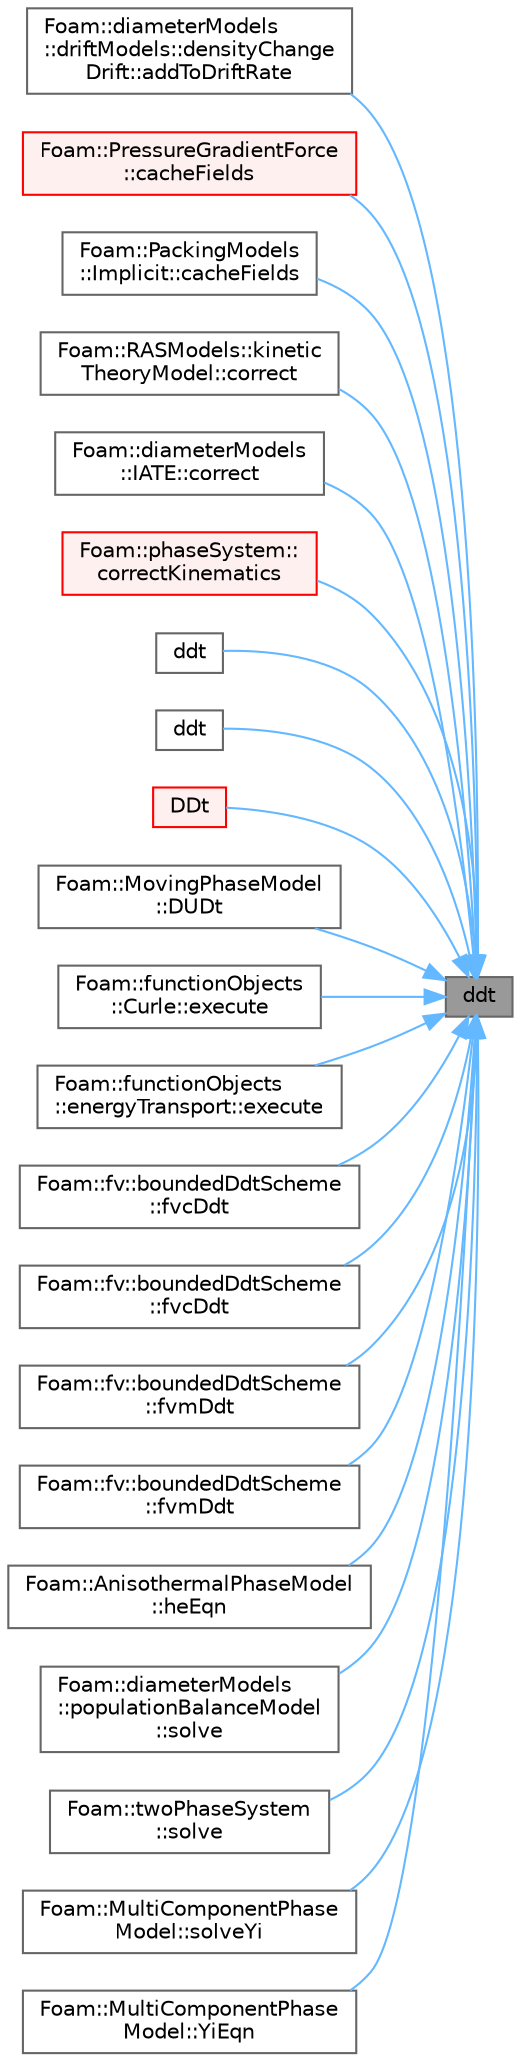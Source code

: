digraph "ddt"
{
 // LATEX_PDF_SIZE
  bgcolor="transparent";
  edge [fontname=Helvetica,fontsize=10,labelfontname=Helvetica,labelfontsize=10];
  node [fontname=Helvetica,fontsize=10,shape=box,height=0.2,width=0.4];
  rankdir="RL";
  Node1 [id="Node000001",label="ddt",height=0.2,width=0.4,color="gray40", fillcolor="grey60", style="filled", fontcolor="black",tooltip=" "];
  Node1 -> Node2 [id="edge1_Node000001_Node000002",dir="back",color="steelblue1",style="solid",tooltip=" "];
  Node2 [id="Node000002",label="Foam::diameterModels\l::driftModels::densityChange\lDrift::addToDriftRate",height=0.2,width=0.4,color="grey40", fillcolor="white", style="filled",URL="$classFoam_1_1diameterModels_1_1driftModels_1_1densityChangeDrift.html#a5edc4db82981c9b4947dfa4c3ba9edbc",tooltip=" "];
  Node1 -> Node3 [id="edge2_Node000001_Node000003",dir="back",color="steelblue1",style="solid",tooltip=" "];
  Node3 [id="Node000003",label="Foam::PressureGradientForce\l::cacheFields",height=0.2,width=0.4,color="red", fillcolor="#FFF0F0", style="filled",URL="$classFoam_1_1PressureGradientForce.html#a6005414ac27ae3e0b5a783ba216c1906",tooltip=" "];
  Node1 -> Node5 [id="edge3_Node000001_Node000005",dir="back",color="steelblue1",style="solid",tooltip=" "];
  Node5 [id="Node000005",label="Foam::PackingModels\l::Implicit::cacheFields",height=0.2,width=0.4,color="grey40", fillcolor="white", style="filled",URL="$classFoam_1_1PackingModels_1_1Implicit.html#a6005414ac27ae3e0b5a783ba216c1906",tooltip=" "];
  Node1 -> Node6 [id="edge4_Node000001_Node000006",dir="back",color="steelblue1",style="solid",tooltip=" "];
  Node6 [id="Node000006",label="Foam::RASModels::kinetic\lTheoryModel::correct",height=0.2,width=0.4,color="grey40", fillcolor="white", style="filled",URL="$classFoam_1_1RASModels_1_1kineticTheoryModel.html#a3ae44b28050c3aa494c1d8e18cf618c1",tooltip=" "];
  Node1 -> Node7 [id="edge5_Node000001_Node000007",dir="back",color="steelblue1",style="solid",tooltip=" "];
  Node7 [id="Node000007",label="Foam::diameterModels\l::IATE::correct",height=0.2,width=0.4,color="grey40", fillcolor="white", style="filled",URL="$classFoam_1_1diameterModels_1_1IATE.html#a3ae44b28050c3aa494c1d8e18cf618c1",tooltip=" "];
  Node1 -> Node8 [id="edge6_Node000001_Node000008",dir="back",color="steelblue1",style="solid",tooltip=" "];
  Node8 [id="Node000008",label="Foam::phaseSystem::\lcorrectKinematics",height=0.2,width=0.4,color="red", fillcolor="#FFF0F0", style="filled",URL="$classFoam_1_1phaseSystem.html#a041ec0bcc7f02b8e3cc1c4ebea9dab6a",tooltip=" "];
  Node1 -> Node10 [id="edge7_Node000001_Node000010",dir="back",color="steelblue1",style="solid",tooltip=" "];
  Node10 [id="Node000010",label="ddt",height=0.2,width=0.4,color="grey40", fillcolor="white", style="filled",URL="$namespaceFoam_1_1fvc.html#a13011ca3dd7fb8cd05b327db6da418b4",tooltip=" "];
  Node1 -> Node11 [id="edge8_Node000001_Node000011",dir="back",color="steelblue1",style="solid",tooltip=" "];
  Node11 [id="Node000011",label="ddt",height=0.2,width=0.4,color="grey40", fillcolor="white", style="filled",URL="$namespaceFoam_1_1fvc.html#a50d62439d037a5963466b1b44f2dffc6",tooltip=" "];
  Node1 -> Node12 [id="edge9_Node000001_Node000012",dir="back",color="steelblue1",style="solid",tooltip=" "];
  Node12 [id="Node000012",label="DDt",height=0.2,width=0.4,color="red", fillcolor="#FFF0F0", style="filled",URL="$namespaceFoam_1_1fvc.html#ab0b7059288d30051ab6817560484a801",tooltip=" "];
  Node1 -> Node14 [id="edge10_Node000001_Node000014",dir="back",color="steelblue1",style="solid",tooltip=" "];
  Node14 [id="Node000014",label="Foam::MovingPhaseModel\l::DUDt",height=0.2,width=0.4,color="grey40", fillcolor="white", style="filled",URL="$classFoam_1_1MovingPhaseModel.html#adae27a51f5751dd78eee0263c0979472",tooltip=" "];
  Node1 -> Node15 [id="edge11_Node000001_Node000015",dir="back",color="steelblue1",style="solid",tooltip=" "];
  Node15 [id="Node000015",label="Foam::functionObjects\l::Curle::execute",height=0.2,width=0.4,color="grey40", fillcolor="white", style="filled",URL="$classFoam_1_1functionObjects_1_1Curle.html#ae006844a02161d12182ab372ca5c257b",tooltip=" "];
  Node1 -> Node16 [id="edge12_Node000001_Node000016",dir="back",color="steelblue1",style="solid",tooltip=" "];
  Node16 [id="Node000016",label="Foam::functionObjects\l::energyTransport::execute",height=0.2,width=0.4,color="grey40", fillcolor="white", style="filled",URL="$classFoam_1_1functionObjects_1_1energyTransport.html#ae006844a02161d12182ab372ca5c257b",tooltip=" "];
  Node1 -> Node17 [id="edge13_Node000001_Node000017",dir="back",color="steelblue1",style="solid",tooltip=" "];
  Node17 [id="Node000017",label="Foam::fv::boundedDdtScheme\l::fvcDdt",height=0.2,width=0.4,color="grey40", fillcolor="white", style="filled",URL="$classFoam_1_1fv_1_1boundedDdtScheme.html#abb706bbb171fabb8ce34a1832dc95f79",tooltip=" "];
  Node1 -> Node18 [id="edge14_Node000001_Node000018",dir="back",color="steelblue1",style="solid",tooltip=" "];
  Node18 [id="Node000018",label="Foam::fv::boundedDdtScheme\l::fvcDdt",height=0.2,width=0.4,color="grey40", fillcolor="white", style="filled",URL="$classFoam_1_1fv_1_1boundedDdtScheme.html#af92ddb1062cba9d3b74b90593ccf9b86",tooltip=" "];
  Node1 -> Node19 [id="edge15_Node000001_Node000019",dir="back",color="steelblue1",style="solid",tooltip=" "];
  Node19 [id="Node000019",label="Foam::fv::boundedDdtScheme\l::fvmDdt",height=0.2,width=0.4,color="grey40", fillcolor="white", style="filled",URL="$classFoam_1_1fv_1_1boundedDdtScheme.html#a9210920f37338a519e6a7971e973ff35",tooltip=" "];
  Node1 -> Node20 [id="edge16_Node000001_Node000020",dir="back",color="steelblue1",style="solid",tooltip=" "];
  Node20 [id="Node000020",label="Foam::fv::boundedDdtScheme\l::fvmDdt",height=0.2,width=0.4,color="grey40", fillcolor="white", style="filled",URL="$classFoam_1_1fv_1_1boundedDdtScheme.html#aa26cf5bb70cd445f49b13dbf3e05f7d8",tooltip=" "];
  Node1 -> Node21 [id="edge17_Node000001_Node000021",dir="back",color="steelblue1",style="solid",tooltip=" "];
  Node21 [id="Node000021",label="Foam::AnisothermalPhaseModel\l::heEqn",height=0.2,width=0.4,color="grey40", fillcolor="white", style="filled",URL="$classFoam_1_1AnisothermalPhaseModel.html#aedc5c76cea28153e35bd6927014184dd",tooltip=" "];
  Node1 -> Node22 [id="edge18_Node000001_Node000022",dir="back",color="steelblue1",style="solid",tooltip=" "];
  Node22 [id="Node000022",label="Foam::diameterModels\l::populationBalanceModel\l::solve",height=0.2,width=0.4,color="grey40", fillcolor="white", style="filled",URL="$classFoam_1_1diameterModels_1_1populationBalanceModel.html#af7d39f0eac0af0ed5785935ac72a1e7d",tooltip=" "];
  Node1 -> Node23 [id="edge19_Node000001_Node000023",dir="back",color="steelblue1",style="solid",tooltip=" "];
  Node23 [id="Node000023",label="Foam::twoPhaseSystem\l::solve",height=0.2,width=0.4,color="grey40", fillcolor="white", style="filled",URL="$classFoam_1_1twoPhaseSystem.html#af7d39f0eac0af0ed5785935ac72a1e7d",tooltip=" "];
  Node1 -> Node24 [id="edge20_Node000001_Node000024",dir="back",color="steelblue1",style="solid",tooltip=" "];
  Node24 [id="Node000024",label="Foam::MultiComponentPhase\lModel::solveYi",height=0.2,width=0.4,color="grey40", fillcolor="white", style="filled",URL="$classFoam_1_1MultiComponentPhaseModel.html#a37f783e4a0e70fbbe9fdbffea391b2b4",tooltip=" "];
  Node1 -> Node25 [id="edge21_Node000001_Node000025",dir="back",color="steelblue1",style="solid",tooltip=" "];
  Node25 [id="Node000025",label="Foam::MultiComponentPhase\lModel::YiEqn",height=0.2,width=0.4,color="grey40", fillcolor="white", style="filled",URL="$classFoam_1_1MultiComponentPhaseModel.html#a705b133742f360eb5142b96cb796860c",tooltip=" "];
}
